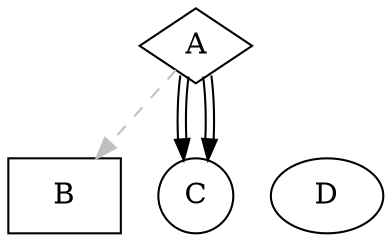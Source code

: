 digraph test1 {

  A [shape=diamond]
  B [shape=box]
  C [shape=circle]

  A -> B [style=dashed, color=grey]
  A -> C [color="black:invis:black"]
  A -> C [color="black:invis:black"]
  A -> D [penwidth=170141183460469231731687303715884105723, arrowhead=none]

}
